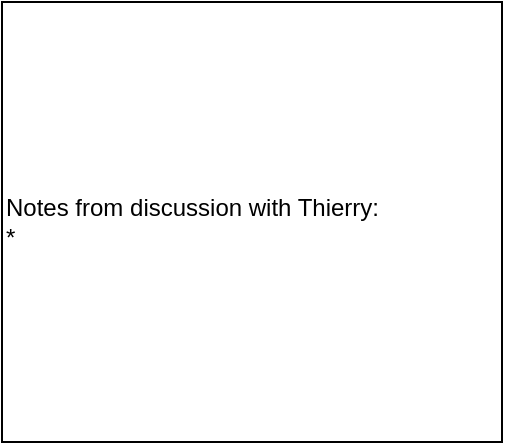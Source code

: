 <mxfile version="22.1.8" type="device">
  <diagram name="Page-1" id="PO1RDyyBY0y62WNhK3wt">
    <mxGraphModel dx="303" dy="356" grid="1" gridSize="10" guides="1" tooltips="1" connect="1" arrows="1" fold="1" page="1" pageScale="1" pageWidth="850" pageHeight="1100" math="0" shadow="0">
      <root>
        <mxCell id="0" />
        <mxCell id="1" parent="0" />
        <mxCell id="K5Hr59mhZsguq8Rzw3OA-1" value="Notes from discussion with Thierry:&lt;br&gt;&lt;div style=&quot;&quot;&gt;&lt;span style=&quot;background-color: initial;&quot;&gt;*&amp;nbsp;&lt;/span&gt;&lt;/div&gt;" style="rounded=0;whiteSpace=wrap;html=1;align=left;" vertex="1" parent="1">
          <mxGeometry x="190" y="100" width="250" height="220" as="geometry" />
        </mxCell>
      </root>
    </mxGraphModel>
  </diagram>
</mxfile>
